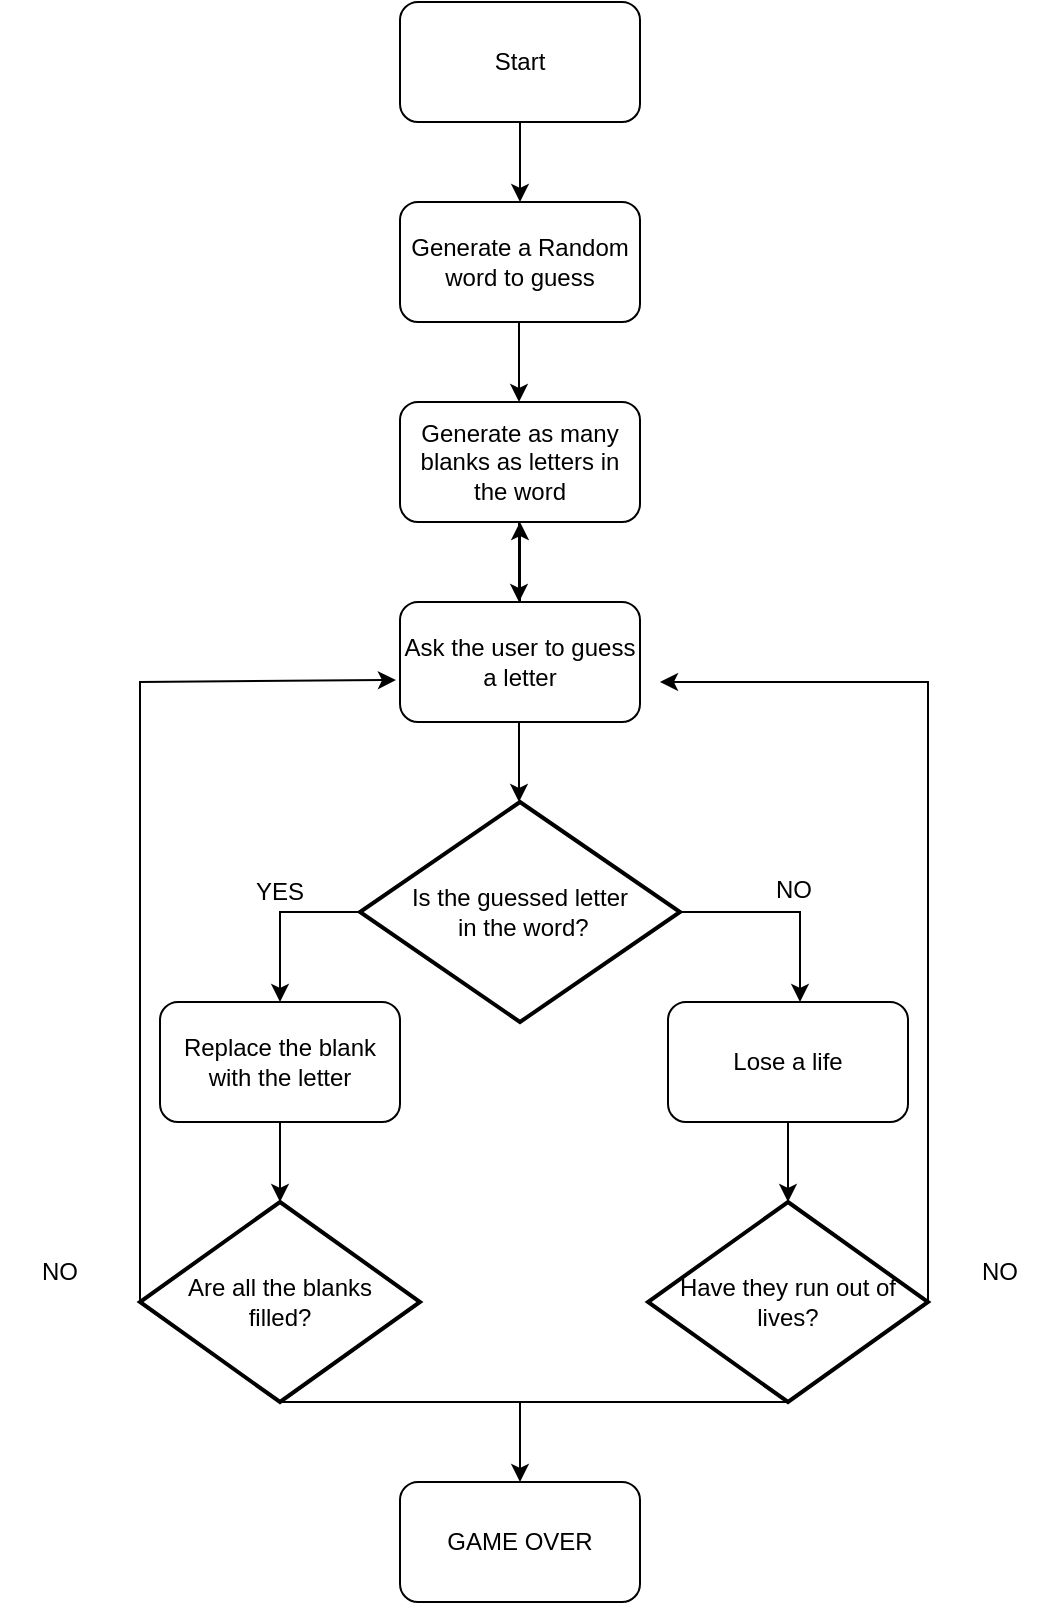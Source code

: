 <mxfile version="28.2.1">
  <diagram name="Página-1" id="jv-IokujgxmZh3A2nz3N">
    <mxGraphModel dx="784" dy="790" grid="1" gridSize="10" guides="1" tooltips="1" connect="1" arrows="1" fold="1" page="1" pageScale="1" pageWidth="827" pageHeight="1169" math="0" shadow="0">
      <root>
        <mxCell id="0" />
        <mxCell id="1" parent="0" />
        <mxCell id="Lc3OX0gdKiNZemIagySR-1" value="Start" style="rounded=1;whiteSpace=wrap;html=1;" vertex="1" parent="1">
          <mxGeometry x="280" y="60" width="120" height="60" as="geometry" />
        </mxCell>
        <mxCell id="Lc3OX0gdKiNZemIagySR-2" value="Generate a Random word to guess" style="rounded=1;whiteSpace=wrap;html=1;" vertex="1" parent="1">
          <mxGeometry x="280" y="160" width="120" height="60" as="geometry" />
        </mxCell>
        <mxCell id="Lc3OX0gdKiNZemIagySR-3" value="Generate as many blanks as letters in the word" style="rounded=1;whiteSpace=wrap;html=1;" vertex="1" parent="1">
          <mxGeometry x="280" y="260" width="120" height="60" as="geometry" />
        </mxCell>
        <mxCell id="Lc3OX0gdKiNZemIagySR-4" value="" style="endArrow=classic;html=1;rounded=0;entryX=0.5;entryY=0;entryDx=0;entryDy=0;" edge="1" parent="1" target="Lc3OX0gdKiNZemIagySR-2">
          <mxGeometry width="50" height="50" relative="1" as="geometry">
            <mxPoint x="340" y="120" as="sourcePoint" />
            <mxPoint x="390" y="70" as="targetPoint" />
          </mxGeometry>
        </mxCell>
        <mxCell id="Lc3OX0gdKiNZemIagySR-5" value="" style="endArrow=classic;html=1;rounded=0;entryX=0.5;entryY=0;entryDx=0;entryDy=0;" edge="1" parent="1">
          <mxGeometry width="50" height="50" relative="1" as="geometry">
            <mxPoint x="339.5" y="220" as="sourcePoint" />
            <mxPoint x="339.5" y="260" as="targetPoint" />
          </mxGeometry>
        </mxCell>
        <mxCell id="Lc3OX0gdKiNZemIagySR-9" value="" style="edgeStyle=orthogonalEdgeStyle;rounded=0;orthogonalLoop=1;jettySize=auto;html=1;" edge="1" parent="1" source="Lc3OX0gdKiNZemIagySR-6" target="Lc3OX0gdKiNZemIagySR-3">
          <mxGeometry relative="1" as="geometry" />
        </mxCell>
        <mxCell id="Lc3OX0gdKiNZemIagySR-6" value="Ask the user to guess a letter" style="rounded=1;whiteSpace=wrap;html=1;" vertex="1" parent="1">
          <mxGeometry x="280" y="360" width="120" height="60" as="geometry" />
        </mxCell>
        <mxCell id="Lc3OX0gdKiNZemIagySR-7" value="" style="endArrow=classic;html=1;rounded=0;entryX=0.5;entryY=0;entryDx=0;entryDy=0;" edge="1" parent="1">
          <mxGeometry width="50" height="50" relative="1" as="geometry">
            <mxPoint x="339.5" y="320" as="sourcePoint" />
            <mxPoint x="339.5" y="360" as="targetPoint" />
          </mxGeometry>
        </mxCell>
        <mxCell id="Lc3OX0gdKiNZemIagySR-8" value="Is the guessed letter&lt;div&gt;&amp;nbsp;in the word?&lt;/div&gt;" style="strokeWidth=2;html=1;shape=mxgraph.flowchart.decision;whiteSpace=wrap;align=center;" vertex="1" parent="1">
          <mxGeometry x="260" y="460" width="160" height="110" as="geometry" />
        </mxCell>
        <mxCell id="Lc3OX0gdKiNZemIagySR-10" value="" style="endArrow=classic;html=1;rounded=0;entryX=0.5;entryY=0;entryDx=0;entryDy=0;" edge="1" parent="1">
          <mxGeometry width="50" height="50" relative="1" as="geometry">
            <mxPoint x="339.5" y="420" as="sourcePoint" />
            <mxPoint x="339.5" y="460" as="targetPoint" />
          </mxGeometry>
        </mxCell>
        <mxCell id="Lc3OX0gdKiNZemIagySR-11" value="Replace the blank with the letter" style="rounded=1;whiteSpace=wrap;html=1;" vertex="1" parent="1">
          <mxGeometry x="160" y="560" width="120" height="60" as="geometry" />
        </mxCell>
        <mxCell id="Lc3OX0gdKiNZemIagySR-12" value="Lose a life" style="rounded=1;whiteSpace=wrap;html=1;" vertex="1" parent="1">
          <mxGeometry x="414" y="560" width="120" height="60" as="geometry" />
        </mxCell>
        <mxCell id="Lc3OX0gdKiNZemIagySR-13" value="" style="endArrow=classic;html=1;rounded=0;exitX=0;exitY=0.5;exitDx=0;exitDy=0;exitPerimeter=0;entryX=0.5;entryY=0;entryDx=0;entryDy=0;" edge="1" parent="1" source="Lc3OX0gdKiNZemIagySR-8" target="Lc3OX0gdKiNZemIagySR-11">
          <mxGeometry width="50" height="50" relative="1" as="geometry">
            <mxPoint x="380" y="430" as="sourcePoint" />
            <mxPoint x="200" y="550" as="targetPoint" />
            <Array as="points">
              <mxPoint x="220" y="515" />
            </Array>
          </mxGeometry>
        </mxCell>
        <mxCell id="Lc3OX0gdKiNZemIagySR-14" value="YES" style="text;html=1;align=center;verticalAlign=middle;whiteSpace=wrap;rounded=0;" vertex="1" parent="1">
          <mxGeometry x="190" y="490" width="60" height="30" as="geometry" />
        </mxCell>
        <mxCell id="Lc3OX0gdKiNZemIagySR-15" value="" style="endArrow=classic;html=1;rounded=0;exitX=1;exitY=0.5;exitDx=0;exitDy=0;exitPerimeter=0;" edge="1" parent="1" source="Lc3OX0gdKiNZemIagySR-8">
          <mxGeometry width="50" height="50" relative="1" as="geometry">
            <mxPoint x="380" y="430" as="sourcePoint" />
            <mxPoint x="480" y="560" as="targetPoint" />
            <Array as="points">
              <mxPoint x="480" y="515" />
            </Array>
          </mxGeometry>
        </mxCell>
        <mxCell id="Lc3OX0gdKiNZemIagySR-16" value="NO" style="text;html=1;align=center;verticalAlign=middle;whiteSpace=wrap;rounded=0;" vertex="1" parent="1">
          <mxGeometry x="447" y="489" width="60" height="30" as="geometry" />
        </mxCell>
        <mxCell id="Lc3OX0gdKiNZemIagySR-18" value="Are all the blanks&lt;div&gt;filled?&lt;/div&gt;" style="strokeWidth=2;html=1;shape=mxgraph.flowchart.decision;whiteSpace=wrap;" vertex="1" parent="1">
          <mxGeometry x="150" y="660" width="140" height="100" as="geometry" />
        </mxCell>
        <mxCell id="Lc3OX0gdKiNZemIagySR-19" value="Have they run out of&lt;div&gt;lives?&lt;/div&gt;" style="strokeWidth=2;html=1;shape=mxgraph.flowchart.decision;whiteSpace=wrap;" vertex="1" parent="1">
          <mxGeometry x="404" y="660" width="140" height="100" as="geometry" />
        </mxCell>
        <mxCell id="Lc3OX0gdKiNZemIagySR-20" style="edgeStyle=orthogonalEdgeStyle;rounded=0;orthogonalLoop=1;jettySize=auto;html=1;exitX=0.5;exitY=1;exitDx=0;exitDy=0;entryX=0.5;entryY=0;entryDx=0;entryDy=0;entryPerimeter=0;" edge="1" parent="1" source="Lc3OX0gdKiNZemIagySR-11" target="Lc3OX0gdKiNZemIagySR-18">
          <mxGeometry relative="1" as="geometry" />
        </mxCell>
        <mxCell id="Lc3OX0gdKiNZemIagySR-21" style="edgeStyle=orthogonalEdgeStyle;rounded=0;orthogonalLoop=1;jettySize=auto;html=1;exitX=0.5;exitY=1;exitDx=0;exitDy=0;entryX=0.5;entryY=0;entryDx=0;entryDy=0;entryPerimeter=0;" edge="1" parent="1" source="Lc3OX0gdKiNZemIagySR-12" target="Lc3OX0gdKiNZemIagySR-19">
          <mxGeometry relative="1" as="geometry" />
        </mxCell>
        <mxCell id="Lc3OX0gdKiNZemIagySR-22" value="" style="endArrow=classic;html=1;rounded=0;exitX=0;exitY=0.5;exitDx=0;exitDy=0;exitPerimeter=0;entryX=-0.017;entryY=0.65;entryDx=0;entryDy=0;entryPerimeter=0;" edge="1" parent="1" source="Lc3OX0gdKiNZemIagySR-18" target="Lc3OX0gdKiNZemIagySR-6">
          <mxGeometry width="50" height="50" relative="1" as="geometry">
            <mxPoint x="380" y="450" as="sourcePoint" />
            <mxPoint x="140" y="340" as="targetPoint" />
            <Array as="points">
              <mxPoint x="150" y="400" />
            </Array>
          </mxGeometry>
        </mxCell>
        <mxCell id="Lc3OX0gdKiNZemIagySR-26" value="" style="endArrow=classic;html=1;rounded=0;exitX=1;exitY=0.5;exitDx=0;exitDy=0;exitPerimeter=0;" edge="1" parent="1" source="Lc3OX0gdKiNZemIagySR-19">
          <mxGeometry width="50" height="50" relative="1" as="geometry">
            <mxPoint x="380" y="450" as="sourcePoint" />
            <mxPoint x="410" y="400" as="targetPoint" />
            <Array as="points">
              <mxPoint x="544" y="400" />
            </Array>
          </mxGeometry>
        </mxCell>
        <mxCell id="Lc3OX0gdKiNZemIagySR-27" value="NO" style="text;html=1;align=center;verticalAlign=middle;whiteSpace=wrap;rounded=0;" vertex="1" parent="1">
          <mxGeometry x="550" y="680" width="60" height="30" as="geometry" />
        </mxCell>
        <mxCell id="Lc3OX0gdKiNZemIagySR-28" value="NO" style="text;html=1;align=center;verticalAlign=middle;whiteSpace=wrap;rounded=0;" vertex="1" parent="1">
          <mxGeometry x="80" y="680" width="60" height="30" as="geometry" />
        </mxCell>
        <mxCell id="Lc3OX0gdKiNZemIagySR-29" value="" style="endArrow=none;html=1;rounded=0;exitX=0.5;exitY=1;exitDx=0;exitDy=0;exitPerimeter=0;entryX=0.5;entryY=1;entryDx=0;entryDy=0;entryPerimeter=0;" edge="1" parent="1" source="Lc3OX0gdKiNZemIagySR-18" target="Lc3OX0gdKiNZemIagySR-19">
          <mxGeometry width="50" height="50" relative="1" as="geometry">
            <mxPoint x="380" y="850" as="sourcePoint" />
            <mxPoint x="430" y="800" as="targetPoint" />
          </mxGeometry>
        </mxCell>
        <mxCell id="Lc3OX0gdKiNZemIagySR-30" value="GAME OVER" style="rounded=1;whiteSpace=wrap;html=1;" vertex="1" parent="1">
          <mxGeometry x="280" y="800" width="120" height="60" as="geometry" />
        </mxCell>
        <mxCell id="Lc3OX0gdKiNZemIagySR-31" value="" style="endArrow=classic;html=1;rounded=0;entryX=0.5;entryY=0;entryDx=0;entryDy=0;" edge="1" parent="1" target="Lc3OX0gdKiNZemIagySR-30">
          <mxGeometry width="50" height="50" relative="1" as="geometry">
            <mxPoint x="340" y="760" as="sourcePoint" />
            <mxPoint x="430" y="800" as="targetPoint" />
          </mxGeometry>
        </mxCell>
      </root>
    </mxGraphModel>
  </diagram>
</mxfile>

